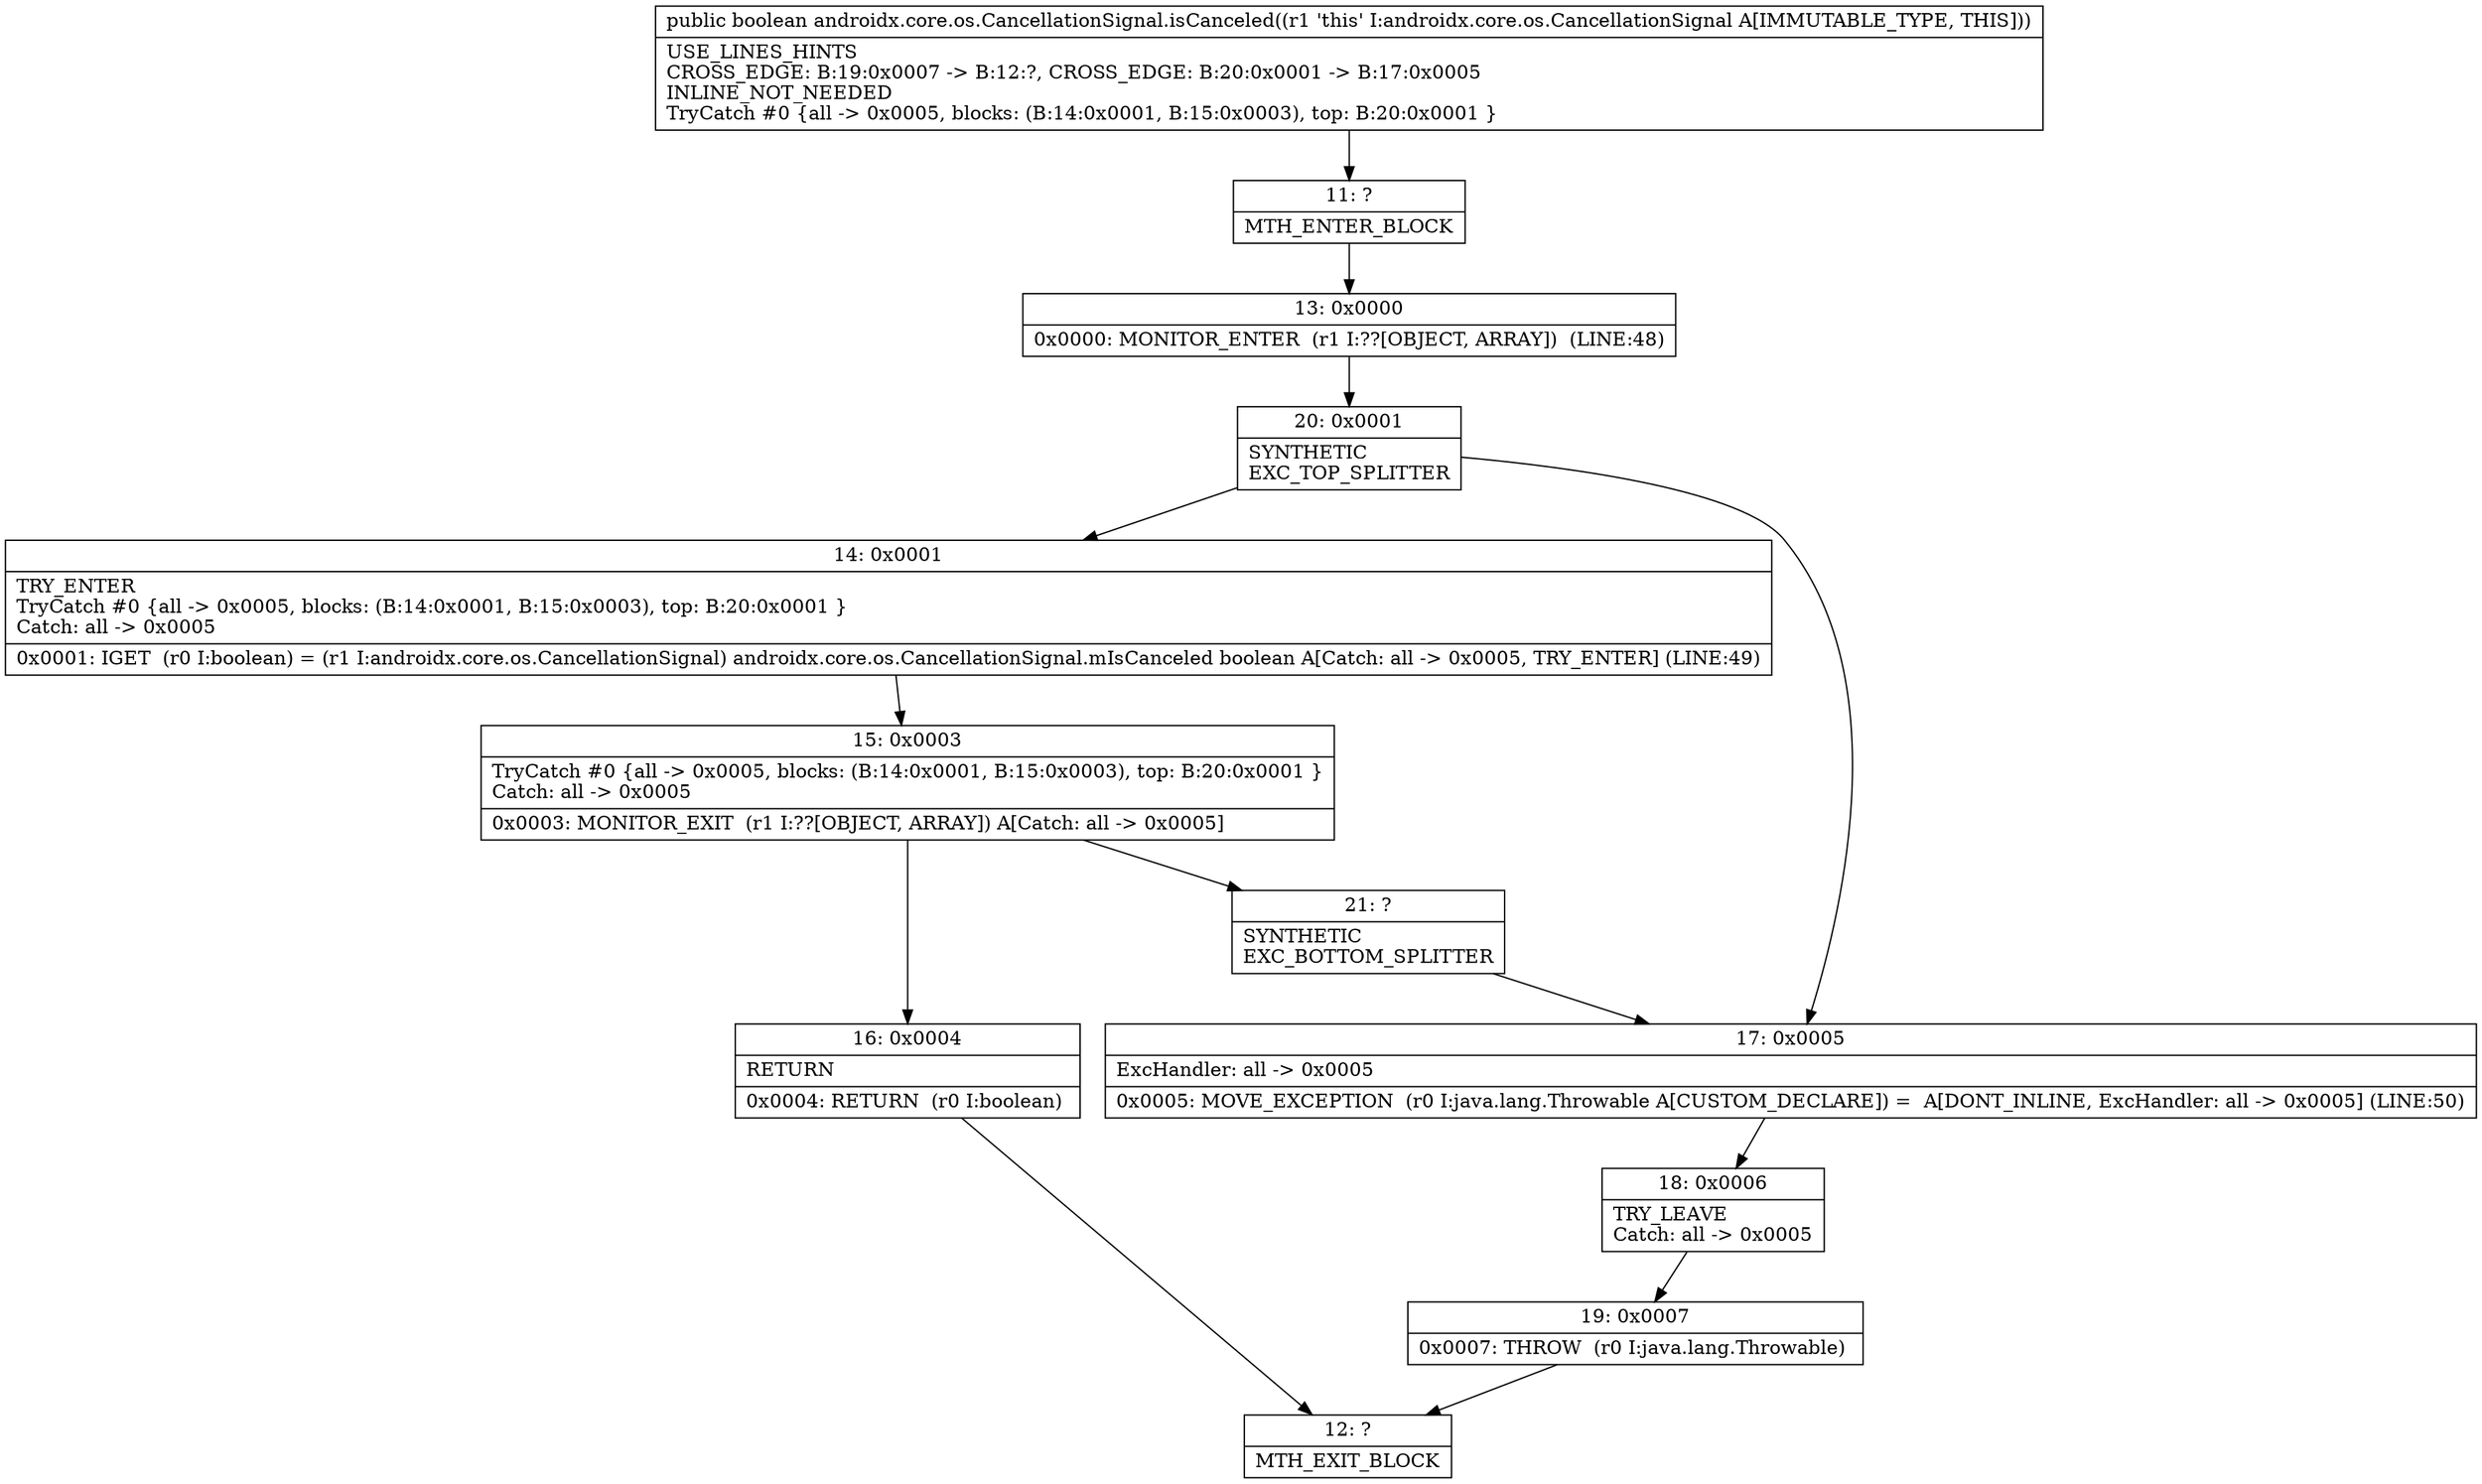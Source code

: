 digraph "CFG forandroidx.core.os.CancellationSignal.isCanceled()Z" {
Node_11 [shape=record,label="{11\:\ ?|MTH_ENTER_BLOCK\l}"];
Node_13 [shape=record,label="{13\:\ 0x0000|0x0000: MONITOR_ENTER  (r1 I:??[OBJECT, ARRAY])  (LINE:48)\l}"];
Node_20 [shape=record,label="{20\:\ 0x0001|SYNTHETIC\lEXC_TOP_SPLITTER\l}"];
Node_14 [shape=record,label="{14\:\ 0x0001|TRY_ENTER\lTryCatch #0 \{all \-\> 0x0005, blocks: (B:14:0x0001, B:15:0x0003), top: B:20:0x0001 \}\lCatch: all \-\> 0x0005\l|0x0001: IGET  (r0 I:boolean) = (r1 I:androidx.core.os.CancellationSignal) androidx.core.os.CancellationSignal.mIsCanceled boolean A[Catch: all \-\> 0x0005, TRY_ENTER] (LINE:49)\l}"];
Node_15 [shape=record,label="{15\:\ 0x0003|TryCatch #0 \{all \-\> 0x0005, blocks: (B:14:0x0001, B:15:0x0003), top: B:20:0x0001 \}\lCatch: all \-\> 0x0005\l|0x0003: MONITOR_EXIT  (r1 I:??[OBJECT, ARRAY]) A[Catch: all \-\> 0x0005]\l}"];
Node_16 [shape=record,label="{16\:\ 0x0004|RETURN\l|0x0004: RETURN  (r0 I:boolean) \l}"];
Node_12 [shape=record,label="{12\:\ ?|MTH_EXIT_BLOCK\l}"];
Node_21 [shape=record,label="{21\:\ ?|SYNTHETIC\lEXC_BOTTOM_SPLITTER\l}"];
Node_17 [shape=record,label="{17\:\ 0x0005|ExcHandler: all \-\> 0x0005\l|0x0005: MOVE_EXCEPTION  (r0 I:java.lang.Throwable A[CUSTOM_DECLARE]) =  A[DONT_INLINE, ExcHandler: all \-\> 0x0005] (LINE:50)\l}"];
Node_18 [shape=record,label="{18\:\ 0x0006|TRY_LEAVE\lCatch: all \-\> 0x0005\l}"];
Node_19 [shape=record,label="{19\:\ 0x0007|0x0007: THROW  (r0 I:java.lang.Throwable) \l}"];
MethodNode[shape=record,label="{public boolean androidx.core.os.CancellationSignal.isCanceled((r1 'this' I:androidx.core.os.CancellationSignal A[IMMUTABLE_TYPE, THIS]))  | USE_LINES_HINTS\lCROSS_EDGE: B:19:0x0007 \-\> B:12:?, CROSS_EDGE: B:20:0x0001 \-\> B:17:0x0005\lINLINE_NOT_NEEDED\lTryCatch #0 \{all \-\> 0x0005, blocks: (B:14:0x0001, B:15:0x0003), top: B:20:0x0001 \}\l}"];
MethodNode -> Node_11;Node_11 -> Node_13;
Node_13 -> Node_20;
Node_20 -> Node_14;
Node_20 -> Node_17;
Node_14 -> Node_15;
Node_15 -> Node_16;
Node_15 -> Node_21;
Node_16 -> Node_12;
Node_21 -> Node_17;
Node_17 -> Node_18;
Node_18 -> Node_19;
Node_19 -> Node_12;
}

